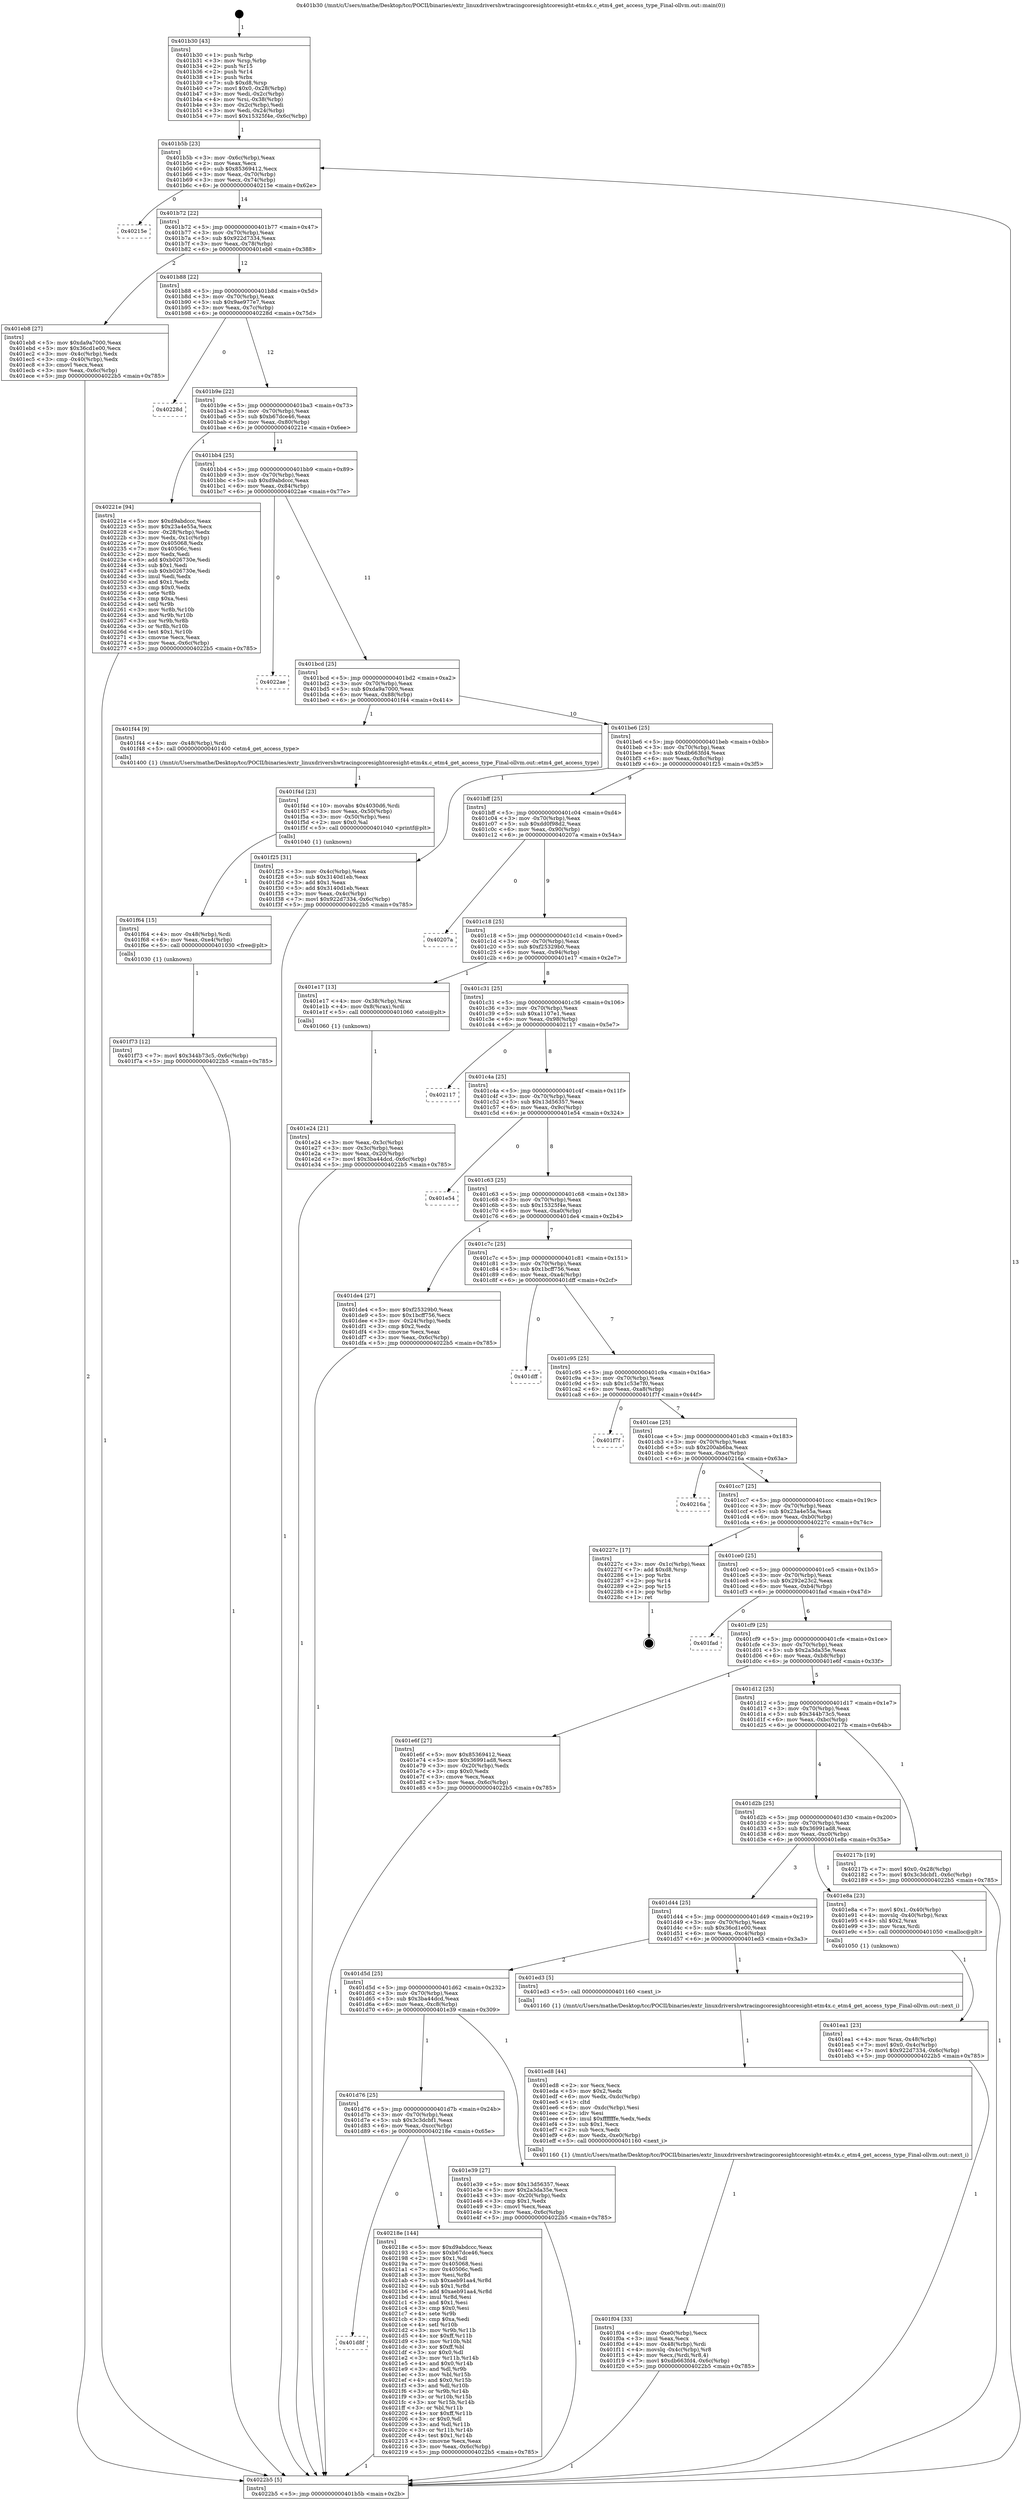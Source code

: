 digraph "0x401b30" {
  label = "0x401b30 (/mnt/c/Users/mathe/Desktop/tcc/POCII/binaries/extr_linuxdrivershwtracingcoresightcoresight-etm4x.c_etm4_get_access_type_Final-ollvm.out::main(0))"
  labelloc = "t"
  node[shape=record]

  Entry [label="",width=0.3,height=0.3,shape=circle,fillcolor=black,style=filled]
  "0x401b5b" [label="{
     0x401b5b [23]\l
     | [instrs]\l
     &nbsp;&nbsp;0x401b5b \<+3\>: mov -0x6c(%rbp),%eax\l
     &nbsp;&nbsp;0x401b5e \<+2\>: mov %eax,%ecx\l
     &nbsp;&nbsp;0x401b60 \<+6\>: sub $0x85369412,%ecx\l
     &nbsp;&nbsp;0x401b66 \<+3\>: mov %eax,-0x70(%rbp)\l
     &nbsp;&nbsp;0x401b69 \<+3\>: mov %ecx,-0x74(%rbp)\l
     &nbsp;&nbsp;0x401b6c \<+6\>: je 000000000040215e \<main+0x62e\>\l
  }"]
  "0x40215e" [label="{
     0x40215e\l
  }", style=dashed]
  "0x401b72" [label="{
     0x401b72 [22]\l
     | [instrs]\l
     &nbsp;&nbsp;0x401b72 \<+5\>: jmp 0000000000401b77 \<main+0x47\>\l
     &nbsp;&nbsp;0x401b77 \<+3\>: mov -0x70(%rbp),%eax\l
     &nbsp;&nbsp;0x401b7a \<+5\>: sub $0x922d7334,%eax\l
     &nbsp;&nbsp;0x401b7f \<+3\>: mov %eax,-0x78(%rbp)\l
     &nbsp;&nbsp;0x401b82 \<+6\>: je 0000000000401eb8 \<main+0x388\>\l
  }"]
  Exit [label="",width=0.3,height=0.3,shape=circle,fillcolor=black,style=filled,peripheries=2]
  "0x401eb8" [label="{
     0x401eb8 [27]\l
     | [instrs]\l
     &nbsp;&nbsp;0x401eb8 \<+5\>: mov $0xda9a7000,%eax\l
     &nbsp;&nbsp;0x401ebd \<+5\>: mov $0x36cd1e00,%ecx\l
     &nbsp;&nbsp;0x401ec2 \<+3\>: mov -0x4c(%rbp),%edx\l
     &nbsp;&nbsp;0x401ec5 \<+3\>: cmp -0x40(%rbp),%edx\l
     &nbsp;&nbsp;0x401ec8 \<+3\>: cmovl %ecx,%eax\l
     &nbsp;&nbsp;0x401ecb \<+3\>: mov %eax,-0x6c(%rbp)\l
     &nbsp;&nbsp;0x401ece \<+5\>: jmp 00000000004022b5 \<main+0x785\>\l
  }"]
  "0x401b88" [label="{
     0x401b88 [22]\l
     | [instrs]\l
     &nbsp;&nbsp;0x401b88 \<+5\>: jmp 0000000000401b8d \<main+0x5d\>\l
     &nbsp;&nbsp;0x401b8d \<+3\>: mov -0x70(%rbp),%eax\l
     &nbsp;&nbsp;0x401b90 \<+5\>: sub $0x9ae977e7,%eax\l
     &nbsp;&nbsp;0x401b95 \<+3\>: mov %eax,-0x7c(%rbp)\l
     &nbsp;&nbsp;0x401b98 \<+6\>: je 000000000040228d \<main+0x75d\>\l
  }"]
  "0x401d8f" [label="{
     0x401d8f\l
  }", style=dashed]
  "0x40228d" [label="{
     0x40228d\l
  }", style=dashed]
  "0x401b9e" [label="{
     0x401b9e [22]\l
     | [instrs]\l
     &nbsp;&nbsp;0x401b9e \<+5\>: jmp 0000000000401ba3 \<main+0x73\>\l
     &nbsp;&nbsp;0x401ba3 \<+3\>: mov -0x70(%rbp),%eax\l
     &nbsp;&nbsp;0x401ba6 \<+5\>: sub $0xb67dce46,%eax\l
     &nbsp;&nbsp;0x401bab \<+3\>: mov %eax,-0x80(%rbp)\l
     &nbsp;&nbsp;0x401bae \<+6\>: je 000000000040221e \<main+0x6ee\>\l
  }"]
  "0x40218e" [label="{
     0x40218e [144]\l
     | [instrs]\l
     &nbsp;&nbsp;0x40218e \<+5\>: mov $0xd9abdccc,%eax\l
     &nbsp;&nbsp;0x402193 \<+5\>: mov $0xb67dce46,%ecx\l
     &nbsp;&nbsp;0x402198 \<+2\>: mov $0x1,%dl\l
     &nbsp;&nbsp;0x40219a \<+7\>: mov 0x405068,%esi\l
     &nbsp;&nbsp;0x4021a1 \<+7\>: mov 0x40506c,%edi\l
     &nbsp;&nbsp;0x4021a8 \<+3\>: mov %esi,%r8d\l
     &nbsp;&nbsp;0x4021ab \<+7\>: sub $0xaeb91aa4,%r8d\l
     &nbsp;&nbsp;0x4021b2 \<+4\>: sub $0x1,%r8d\l
     &nbsp;&nbsp;0x4021b6 \<+7\>: add $0xaeb91aa4,%r8d\l
     &nbsp;&nbsp;0x4021bd \<+4\>: imul %r8d,%esi\l
     &nbsp;&nbsp;0x4021c1 \<+3\>: and $0x1,%esi\l
     &nbsp;&nbsp;0x4021c4 \<+3\>: cmp $0x0,%esi\l
     &nbsp;&nbsp;0x4021c7 \<+4\>: sete %r9b\l
     &nbsp;&nbsp;0x4021cb \<+3\>: cmp $0xa,%edi\l
     &nbsp;&nbsp;0x4021ce \<+4\>: setl %r10b\l
     &nbsp;&nbsp;0x4021d2 \<+3\>: mov %r9b,%r11b\l
     &nbsp;&nbsp;0x4021d5 \<+4\>: xor $0xff,%r11b\l
     &nbsp;&nbsp;0x4021d9 \<+3\>: mov %r10b,%bl\l
     &nbsp;&nbsp;0x4021dc \<+3\>: xor $0xff,%bl\l
     &nbsp;&nbsp;0x4021df \<+3\>: xor $0x0,%dl\l
     &nbsp;&nbsp;0x4021e2 \<+3\>: mov %r11b,%r14b\l
     &nbsp;&nbsp;0x4021e5 \<+4\>: and $0x0,%r14b\l
     &nbsp;&nbsp;0x4021e9 \<+3\>: and %dl,%r9b\l
     &nbsp;&nbsp;0x4021ec \<+3\>: mov %bl,%r15b\l
     &nbsp;&nbsp;0x4021ef \<+4\>: and $0x0,%r15b\l
     &nbsp;&nbsp;0x4021f3 \<+3\>: and %dl,%r10b\l
     &nbsp;&nbsp;0x4021f6 \<+3\>: or %r9b,%r14b\l
     &nbsp;&nbsp;0x4021f9 \<+3\>: or %r10b,%r15b\l
     &nbsp;&nbsp;0x4021fc \<+3\>: xor %r15b,%r14b\l
     &nbsp;&nbsp;0x4021ff \<+3\>: or %bl,%r11b\l
     &nbsp;&nbsp;0x402202 \<+4\>: xor $0xff,%r11b\l
     &nbsp;&nbsp;0x402206 \<+3\>: or $0x0,%dl\l
     &nbsp;&nbsp;0x402209 \<+3\>: and %dl,%r11b\l
     &nbsp;&nbsp;0x40220c \<+3\>: or %r11b,%r14b\l
     &nbsp;&nbsp;0x40220f \<+4\>: test $0x1,%r14b\l
     &nbsp;&nbsp;0x402213 \<+3\>: cmovne %ecx,%eax\l
     &nbsp;&nbsp;0x402216 \<+3\>: mov %eax,-0x6c(%rbp)\l
     &nbsp;&nbsp;0x402219 \<+5\>: jmp 00000000004022b5 \<main+0x785\>\l
  }"]
  "0x40221e" [label="{
     0x40221e [94]\l
     | [instrs]\l
     &nbsp;&nbsp;0x40221e \<+5\>: mov $0xd9abdccc,%eax\l
     &nbsp;&nbsp;0x402223 \<+5\>: mov $0x23a4e55a,%ecx\l
     &nbsp;&nbsp;0x402228 \<+3\>: mov -0x28(%rbp),%edx\l
     &nbsp;&nbsp;0x40222b \<+3\>: mov %edx,-0x1c(%rbp)\l
     &nbsp;&nbsp;0x40222e \<+7\>: mov 0x405068,%edx\l
     &nbsp;&nbsp;0x402235 \<+7\>: mov 0x40506c,%esi\l
     &nbsp;&nbsp;0x40223c \<+2\>: mov %edx,%edi\l
     &nbsp;&nbsp;0x40223e \<+6\>: add $0xb026730e,%edi\l
     &nbsp;&nbsp;0x402244 \<+3\>: sub $0x1,%edi\l
     &nbsp;&nbsp;0x402247 \<+6\>: sub $0xb026730e,%edi\l
     &nbsp;&nbsp;0x40224d \<+3\>: imul %edi,%edx\l
     &nbsp;&nbsp;0x402250 \<+3\>: and $0x1,%edx\l
     &nbsp;&nbsp;0x402253 \<+3\>: cmp $0x0,%edx\l
     &nbsp;&nbsp;0x402256 \<+4\>: sete %r8b\l
     &nbsp;&nbsp;0x40225a \<+3\>: cmp $0xa,%esi\l
     &nbsp;&nbsp;0x40225d \<+4\>: setl %r9b\l
     &nbsp;&nbsp;0x402261 \<+3\>: mov %r8b,%r10b\l
     &nbsp;&nbsp;0x402264 \<+3\>: and %r9b,%r10b\l
     &nbsp;&nbsp;0x402267 \<+3\>: xor %r9b,%r8b\l
     &nbsp;&nbsp;0x40226a \<+3\>: or %r8b,%r10b\l
     &nbsp;&nbsp;0x40226d \<+4\>: test $0x1,%r10b\l
     &nbsp;&nbsp;0x402271 \<+3\>: cmovne %ecx,%eax\l
     &nbsp;&nbsp;0x402274 \<+3\>: mov %eax,-0x6c(%rbp)\l
     &nbsp;&nbsp;0x402277 \<+5\>: jmp 00000000004022b5 \<main+0x785\>\l
  }"]
  "0x401bb4" [label="{
     0x401bb4 [25]\l
     | [instrs]\l
     &nbsp;&nbsp;0x401bb4 \<+5\>: jmp 0000000000401bb9 \<main+0x89\>\l
     &nbsp;&nbsp;0x401bb9 \<+3\>: mov -0x70(%rbp),%eax\l
     &nbsp;&nbsp;0x401bbc \<+5\>: sub $0xd9abdccc,%eax\l
     &nbsp;&nbsp;0x401bc1 \<+6\>: mov %eax,-0x84(%rbp)\l
     &nbsp;&nbsp;0x401bc7 \<+6\>: je 00000000004022ae \<main+0x77e\>\l
  }"]
  "0x401f73" [label="{
     0x401f73 [12]\l
     | [instrs]\l
     &nbsp;&nbsp;0x401f73 \<+7\>: movl $0x344b73c5,-0x6c(%rbp)\l
     &nbsp;&nbsp;0x401f7a \<+5\>: jmp 00000000004022b5 \<main+0x785\>\l
  }"]
  "0x4022ae" [label="{
     0x4022ae\l
  }", style=dashed]
  "0x401bcd" [label="{
     0x401bcd [25]\l
     | [instrs]\l
     &nbsp;&nbsp;0x401bcd \<+5\>: jmp 0000000000401bd2 \<main+0xa2\>\l
     &nbsp;&nbsp;0x401bd2 \<+3\>: mov -0x70(%rbp),%eax\l
     &nbsp;&nbsp;0x401bd5 \<+5\>: sub $0xda9a7000,%eax\l
     &nbsp;&nbsp;0x401bda \<+6\>: mov %eax,-0x88(%rbp)\l
     &nbsp;&nbsp;0x401be0 \<+6\>: je 0000000000401f44 \<main+0x414\>\l
  }"]
  "0x401f64" [label="{
     0x401f64 [15]\l
     | [instrs]\l
     &nbsp;&nbsp;0x401f64 \<+4\>: mov -0x48(%rbp),%rdi\l
     &nbsp;&nbsp;0x401f68 \<+6\>: mov %eax,-0xe4(%rbp)\l
     &nbsp;&nbsp;0x401f6e \<+5\>: call 0000000000401030 \<free@plt\>\l
     | [calls]\l
     &nbsp;&nbsp;0x401030 \{1\} (unknown)\l
  }"]
  "0x401f44" [label="{
     0x401f44 [9]\l
     | [instrs]\l
     &nbsp;&nbsp;0x401f44 \<+4\>: mov -0x48(%rbp),%rdi\l
     &nbsp;&nbsp;0x401f48 \<+5\>: call 0000000000401400 \<etm4_get_access_type\>\l
     | [calls]\l
     &nbsp;&nbsp;0x401400 \{1\} (/mnt/c/Users/mathe/Desktop/tcc/POCII/binaries/extr_linuxdrivershwtracingcoresightcoresight-etm4x.c_etm4_get_access_type_Final-ollvm.out::etm4_get_access_type)\l
  }"]
  "0x401be6" [label="{
     0x401be6 [25]\l
     | [instrs]\l
     &nbsp;&nbsp;0x401be6 \<+5\>: jmp 0000000000401beb \<main+0xbb\>\l
     &nbsp;&nbsp;0x401beb \<+3\>: mov -0x70(%rbp),%eax\l
     &nbsp;&nbsp;0x401bee \<+5\>: sub $0xdb663fd4,%eax\l
     &nbsp;&nbsp;0x401bf3 \<+6\>: mov %eax,-0x8c(%rbp)\l
     &nbsp;&nbsp;0x401bf9 \<+6\>: je 0000000000401f25 \<main+0x3f5\>\l
  }"]
  "0x401f4d" [label="{
     0x401f4d [23]\l
     | [instrs]\l
     &nbsp;&nbsp;0x401f4d \<+10\>: movabs $0x4030d6,%rdi\l
     &nbsp;&nbsp;0x401f57 \<+3\>: mov %eax,-0x50(%rbp)\l
     &nbsp;&nbsp;0x401f5a \<+3\>: mov -0x50(%rbp),%esi\l
     &nbsp;&nbsp;0x401f5d \<+2\>: mov $0x0,%al\l
     &nbsp;&nbsp;0x401f5f \<+5\>: call 0000000000401040 \<printf@plt\>\l
     | [calls]\l
     &nbsp;&nbsp;0x401040 \{1\} (unknown)\l
  }"]
  "0x401f25" [label="{
     0x401f25 [31]\l
     | [instrs]\l
     &nbsp;&nbsp;0x401f25 \<+3\>: mov -0x4c(%rbp),%eax\l
     &nbsp;&nbsp;0x401f28 \<+5\>: sub $0x3140d1eb,%eax\l
     &nbsp;&nbsp;0x401f2d \<+3\>: add $0x1,%eax\l
     &nbsp;&nbsp;0x401f30 \<+5\>: add $0x3140d1eb,%eax\l
     &nbsp;&nbsp;0x401f35 \<+3\>: mov %eax,-0x4c(%rbp)\l
     &nbsp;&nbsp;0x401f38 \<+7\>: movl $0x922d7334,-0x6c(%rbp)\l
     &nbsp;&nbsp;0x401f3f \<+5\>: jmp 00000000004022b5 \<main+0x785\>\l
  }"]
  "0x401bff" [label="{
     0x401bff [25]\l
     | [instrs]\l
     &nbsp;&nbsp;0x401bff \<+5\>: jmp 0000000000401c04 \<main+0xd4\>\l
     &nbsp;&nbsp;0x401c04 \<+3\>: mov -0x70(%rbp),%eax\l
     &nbsp;&nbsp;0x401c07 \<+5\>: sub $0xdd0f98d2,%eax\l
     &nbsp;&nbsp;0x401c0c \<+6\>: mov %eax,-0x90(%rbp)\l
     &nbsp;&nbsp;0x401c12 \<+6\>: je 000000000040207a \<main+0x54a\>\l
  }"]
  "0x401f04" [label="{
     0x401f04 [33]\l
     | [instrs]\l
     &nbsp;&nbsp;0x401f04 \<+6\>: mov -0xe0(%rbp),%ecx\l
     &nbsp;&nbsp;0x401f0a \<+3\>: imul %eax,%ecx\l
     &nbsp;&nbsp;0x401f0d \<+4\>: mov -0x48(%rbp),%rdi\l
     &nbsp;&nbsp;0x401f11 \<+4\>: movslq -0x4c(%rbp),%r8\l
     &nbsp;&nbsp;0x401f15 \<+4\>: mov %ecx,(%rdi,%r8,4)\l
     &nbsp;&nbsp;0x401f19 \<+7\>: movl $0xdb663fd4,-0x6c(%rbp)\l
     &nbsp;&nbsp;0x401f20 \<+5\>: jmp 00000000004022b5 \<main+0x785\>\l
  }"]
  "0x40207a" [label="{
     0x40207a\l
  }", style=dashed]
  "0x401c18" [label="{
     0x401c18 [25]\l
     | [instrs]\l
     &nbsp;&nbsp;0x401c18 \<+5\>: jmp 0000000000401c1d \<main+0xed\>\l
     &nbsp;&nbsp;0x401c1d \<+3\>: mov -0x70(%rbp),%eax\l
     &nbsp;&nbsp;0x401c20 \<+5\>: sub $0xf25329b0,%eax\l
     &nbsp;&nbsp;0x401c25 \<+6\>: mov %eax,-0x94(%rbp)\l
     &nbsp;&nbsp;0x401c2b \<+6\>: je 0000000000401e17 \<main+0x2e7\>\l
  }"]
  "0x401ed8" [label="{
     0x401ed8 [44]\l
     | [instrs]\l
     &nbsp;&nbsp;0x401ed8 \<+2\>: xor %ecx,%ecx\l
     &nbsp;&nbsp;0x401eda \<+5\>: mov $0x2,%edx\l
     &nbsp;&nbsp;0x401edf \<+6\>: mov %edx,-0xdc(%rbp)\l
     &nbsp;&nbsp;0x401ee5 \<+1\>: cltd\l
     &nbsp;&nbsp;0x401ee6 \<+6\>: mov -0xdc(%rbp),%esi\l
     &nbsp;&nbsp;0x401eec \<+2\>: idiv %esi\l
     &nbsp;&nbsp;0x401eee \<+6\>: imul $0xfffffffe,%edx,%edx\l
     &nbsp;&nbsp;0x401ef4 \<+3\>: sub $0x1,%ecx\l
     &nbsp;&nbsp;0x401ef7 \<+2\>: sub %ecx,%edx\l
     &nbsp;&nbsp;0x401ef9 \<+6\>: mov %edx,-0xe0(%rbp)\l
     &nbsp;&nbsp;0x401eff \<+5\>: call 0000000000401160 \<next_i\>\l
     | [calls]\l
     &nbsp;&nbsp;0x401160 \{1\} (/mnt/c/Users/mathe/Desktop/tcc/POCII/binaries/extr_linuxdrivershwtracingcoresightcoresight-etm4x.c_etm4_get_access_type_Final-ollvm.out::next_i)\l
  }"]
  "0x401e17" [label="{
     0x401e17 [13]\l
     | [instrs]\l
     &nbsp;&nbsp;0x401e17 \<+4\>: mov -0x38(%rbp),%rax\l
     &nbsp;&nbsp;0x401e1b \<+4\>: mov 0x8(%rax),%rdi\l
     &nbsp;&nbsp;0x401e1f \<+5\>: call 0000000000401060 \<atoi@plt\>\l
     | [calls]\l
     &nbsp;&nbsp;0x401060 \{1\} (unknown)\l
  }"]
  "0x401c31" [label="{
     0x401c31 [25]\l
     | [instrs]\l
     &nbsp;&nbsp;0x401c31 \<+5\>: jmp 0000000000401c36 \<main+0x106\>\l
     &nbsp;&nbsp;0x401c36 \<+3\>: mov -0x70(%rbp),%eax\l
     &nbsp;&nbsp;0x401c39 \<+5\>: sub $0xa1107e1,%eax\l
     &nbsp;&nbsp;0x401c3e \<+6\>: mov %eax,-0x98(%rbp)\l
     &nbsp;&nbsp;0x401c44 \<+6\>: je 0000000000402117 \<main+0x5e7\>\l
  }"]
  "0x401ea1" [label="{
     0x401ea1 [23]\l
     | [instrs]\l
     &nbsp;&nbsp;0x401ea1 \<+4\>: mov %rax,-0x48(%rbp)\l
     &nbsp;&nbsp;0x401ea5 \<+7\>: movl $0x0,-0x4c(%rbp)\l
     &nbsp;&nbsp;0x401eac \<+7\>: movl $0x922d7334,-0x6c(%rbp)\l
     &nbsp;&nbsp;0x401eb3 \<+5\>: jmp 00000000004022b5 \<main+0x785\>\l
  }"]
  "0x402117" [label="{
     0x402117\l
  }", style=dashed]
  "0x401c4a" [label="{
     0x401c4a [25]\l
     | [instrs]\l
     &nbsp;&nbsp;0x401c4a \<+5\>: jmp 0000000000401c4f \<main+0x11f\>\l
     &nbsp;&nbsp;0x401c4f \<+3\>: mov -0x70(%rbp),%eax\l
     &nbsp;&nbsp;0x401c52 \<+5\>: sub $0x13d56357,%eax\l
     &nbsp;&nbsp;0x401c57 \<+6\>: mov %eax,-0x9c(%rbp)\l
     &nbsp;&nbsp;0x401c5d \<+6\>: je 0000000000401e54 \<main+0x324\>\l
  }"]
  "0x401d76" [label="{
     0x401d76 [25]\l
     | [instrs]\l
     &nbsp;&nbsp;0x401d76 \<+5\>: jmp 0000000000401d7b \<main+0x24b\>\l
     &nbsp;&nbsp;0x401d7b \<+3\>: mov -0x70(%rbp),%eax\l
     &nbsp;&nbsp;0x401d7e \<+5\>: sub $0x3c3dcbf1,%eax\l
     &nbsp;&nbsp;0x401d83 \<+6\>: mov %eax,-0xcc(%rbp)\l
     &nbsp;&nbsp;0x401d89 \<+6\>: je 000000000040218e \<main+0x65e\>\l
  }"]
  "0x401e54" [label="{
     0x401e54\l
  }", style=dashed]
  "0x401c63" [label="{
     0x401c63 [25]\l
     | [instrs]\l
     &nbsp;&nbsp;0x401c63 \<+5\>: jmp 0000000000401c68 \<main+0x138\>\l
     &nbsp;&nbsp;0x401c68 \<+3\>: mov -0x70(%rbp),%eax\l
     &nbsp;&nbsp;0x401c6b \<+5\>: sub $0x15325f4e,%eax\l
     &nbsp;&nbsp;0x401c70 \<+6\>: mov %eax,-0xa0(%rbp)\l
     &nbsp;&nbsp;0x401c76 \<+6\>: je 0000000000401de4 \<main+0x2b4\>\l
  }"]
  "0x401e39" [label="{
     0x401e39 [27]\l
     | [instrs]\l
     &nbsp;&nbsp;0x401e39 \<+5\>: mov $0x13d56357,%eax\l
     &nbsp;&nbsp;0x401e3e \<+5\>: mov $0x2a3da35e,%ecx\l
     &nbsp;&nbsp;0x401e43 \<+3\>: mov -0x20(%rbp),%edx\l
     &nbsp;&nbsp;0x401e46 \<+3\>: cmp $0x1,%edx\l
     &nbsp;&nbsp;0x401e49 \<+3\>: cmovl %ecx,%eax\l
     &nbsp;&nbsp;0x401e4c \<+3\>: mov %eax,-0x6c(%rbp)\l
     &nbsp;&nbsp;0x401e4f \<+5\>: jmp 00000000004022b5 \<main+0x785\>\l
  }"]
  "0x401de4" [label="{
     0x401de4 [27]\l
     | [instrs]\l
     &nbsp;&nbsp;0x401de4 \<+5\>: mov $0xf25329b0,%eax\l
     &nbsp;&nbsp;0x401de9 \<+5\>: mov $0x1bcff756,%ecx\l
     &nbsp;&nbsp;0x401dee \<+3\>: mov -0x24(%rbp),%edx\l
     &nbsp;&nbsp;0x401df1 \<+3\>: cmp $0x2,%edx\l
     &nbsp;&nbsp;0x401df4 \<+3\>: cmovne %ecx,%eax\l
     &nbsp;&nbsp;0x401df7 \<+3\>: mov %eax,-0x6c(%rbp)\l
     &nbsp;&nbsp;0x401dfa \<+5\>: jmp 00000000004022b5 \<main+0x785\>\l
  }"]
  "0x401c7c" [label="{
     0x401c7c [25]\l
     | [instrs]\l
     &nbsp;&nbsp;0x401c7c \<+5\>: jmp 0000000000401c81 \<main+0x151\>\l
     &nbsp;&nbsp;0x401c81 \<+3\>: mov -0x70(%rbp),%eax\l
     &nbsp;&nbsp;0x401c84 \<+5\>: sub $0x1bcff756,%eax\l
     &nbsp;&nbsp;0x401c89 \<+6\>: mov %eax,-0xa4(%rbp)\l
     &nbsp;&nbsp;0x401c8f \<+6\>: je 0000000000401dff \<main+0x2cf\>\l
  }"]
  "0x4022b5" [label="{
     0x4022b5 [5]\l
     | [instrs]\l
     &nbsp;&nbsp;0x4022b5 \<+5\>: jmp 0000000000401b5b \<main+0x2b\>\l
  }"]
  "0x401b30" [label="{
     0x401b30 [43]\l
     | [instrs]\l
     &nbsp;&nbsp;0x401b30 \<+1\>: push %rbp\l
     &nbsp;&nbsp;0x401b31 \<+3\>: mov %rsp,%rbp\l
     &nbsp;&nbsp;0x401b34 \<+2\>: push %r15\l
     &nbsp;&nbsp;0x401b36 \<+2\>: push %r14\l
     &nbsp;&nbsp;0x401b38 \<+1\>: push %rbx\l
     &nbsp;&nbsp;0x401b39 \<+7\>: sub $0xd8,%rsp\l
     &nbsp;&nbsp;0x401b40 \<+7\>: movl $0x0,-0x28(%rbp)\l
     &nbsp;&nbsp;0x401b47 \<+3\>: mov %edi,-0x2c(%rbp)\l
     &nbsp;&nbsp;0x401b4a \<+4\>: mov %rsi,-0x38(%rbp)\l
     &nbsp;&nbsp;0x401b4e \<+3\>: mov -0x2c(%rbp),%edi\l
     &nbsp;&nbsp;0x401b51 \<+3\>: mov %edi,-0x24(%rbp)\l
     &nbsp;&nbsp;0x401b54 \<+7\>: movl $0x15325f4e,-0x6c(%rbp)\l
  }"]
  "0x401e24" [label="{
     0x401e24 [21]\l
     | [instrs]\l
     &nbsp;&nbsp;0x401e24 \<+3\>: mov %eax,-0x3c(%rbp)\l
     &nbsp;&nbsp;0x401e27 \<+3\>: mov -0x3c(%rbp),%eax\l
     &nbsp;&nbsp;0x401e2a \<+3\>: mov %eax,-0x20(%rbp)\l
     &nbsp;&nbsp;0x401e2d \<+7\>: movl $0x3ba44dcd,-0x6c(%rbp)\l
     &nbsp;&nbsp;0x401e34 \<+5\>: jmp 00000000004022b5 \<main+0x785\>\l
  }"]
  "0x401d5d" [label="{
     0x401d5d [25]\l
     | [instrs]\l
     &nbsp;&nbsp;0x401d5d \<+5\>: jmp 0000000000401d62 \<main+0x232\>\l
     &nbsp;&nbsp;0x401d62 \<+3\>: mov -0x70(%rbp),%eax\l
     &nbsp;&nbsp;0x401d65 \<+5\>: sub $0x3ba44dcd,%eax\l
     &nbsp;&nbsp;0x401d6a \<+6\>: mov %eax,-0xc8(%rbp)\l
     &nbsp;&nbsp;0x401d70 \<+6\>: je 0000000000401e39 \<main+0x309\>\l
  }"]
  "0x401dff" [label="{
     0x401dff\l
  }", style=dashed]
  "0x401c95" [label="{
     0x401c95 [25]\l
     | [instrs]\l
     &nbsp;&nbsp;0x401c95 \<+5\>: jmp 0000000000401c9a \<main+0x16a\>\l
     &nbsp;&nbsp;0x401c9a \<+3\>: mov -0x70(%rbp),%eax\l
     &nbsp;&nbsp;0x401c9d \<+5\>: sub $0x1c53e7f0,%eax\l
     &nbsp;&nbsp;0x401ca2 \<+6\>: mov %eax,-0xa8(%rbp)\l
     &nbsp;&nbsp;0x401ca8 \<+6\>: je 0000000000401f7f \<main+0x44f\>\l
  }"]
  "0x401ed3" [label="{
     0x401ed3 [5]\l
     | [instrs]\l
     &nbsp;&nbsp;0x401ed3 \<+5\>: call 0000000000401160 \<next_i\>\l
     | [calls]\l
     &nbsp;&nbsp;0x401160 \{1\} (/mnt/c/Users/mathe/Desktop/tcc/POCII/binaries/extr_linuxdrivershwtracingcoresightcoresight-etm4x.c_etm4_get_access_type_Final-ollvm.out::next_i)\l
  }"]
  "0x401f7f" [label="{
     0x401f7f\l
  }", style=dashed]
  "0x401cae" [label="{
     0x401cae [25]\l
     | [instrs]\l
     &nbsp;&nbsp;0x401cae \<+5\>: jmp 0000000000401cb3 \<main+0x183\>\l
     &nbsp;&nbsp;0x401cb3 \<+3\>: mov -0x70(%rbp),%eax\l
     &nbsp;&nbsp;0x401cb6 \<+5\>: sub $0x200ab6ba,%eax\l
     &nbsp;&nbsp;0x401cbb \<+6\>: mov %eax,-0xac(%rbp)\l
     &nbsp;&nbsp;0x401cc1 \<+6\>: je 000000000040216a \<main+0x63a\>\l
  }"]
  "0x401d44" [label="{
     0x401d44 [25]\l
     | [instrs]\l
     &nbsp;&nbsp;0x401d44 \<+5\>: jmp 0000000000401d49 \<main+0x219\>\l
     &nbsp;&nbsp;0x401d49 \<+3\>: mov -0x70(%rbp),%eax\l
     &nbsp;&nbsp;0x401d4c \<+5\>: sub $0x36cd1e00,%eax\l
     &nbsp;&nbsp;0x401d51 \<+6\>: mov %eax,-0xc4(%rbp)\l
     &nbsp;&nbsp;0x401d57 \<+6\>: je 0000000000401ed3 \<main+0x3a3\>\l
  }"]
  "0x40216a" [label="{
     0x40216a\l
  }", style=dashed]
  "0x401cc7" [label="{
     0x401cc7 [25]\l
     | [instrs]\l
     &nbsp;&nbsp;0x401cc7 \<+5\>: jmp 0000000000401ccc \<main+0x19c\>\l
     &nbsp;&nbsp;0x401ccc \<+3\>: mov -0x70(%rbp),%eax\l
     &nbsp;&nbsp;0x401ccf \<+5\>: sub $0x23a4e55a,%eax\l
     &nbsp;&nbsp;0x401cd4 \<+6\>: mov %eax,-0xb0(%rbp)\l
     &nbsp;&nbsp;0x401cda \<+6\>: je 000000000040227c \<main+0x74c\>\l
  }"]
  "0x401e8a" [label="{
     0x401e8a [23]\l
     | [instrs]\l
     &nbsp;&nbsp;0x401e8a \<+7\>: movl $0x1,-0x40(%rbp)\l
     &nbsp;&nbsp;0x401e91 \<+4\>: movslq -0x40(%rbp),%rax\l
     &nbsp;&nbsp;0x401e95 \<+4\>: shl $0x2,%rax\l
     &nbsp;&nbsp;0x401e99 \<+3\>: mov %rax,%rdi\l
     &nbsp;&nbsp;0x401e9c \<+5\>: call 0000000000401050 \<malloc@plt\>\l
     | [calls]\l
     &nbsp;&nbsp;0x401050 \{1\} (unknown)\l
  }"]
  "0x40227c" [label="{
     0x40227c [17]\l
     | [instrs]\l
     &nbsp;&nbsp;0x40227c \<+3\>: mov -0x1c(%rbp),%eax\l
     &nbsp;&nbsp;0x40227f \<+7\>: add $0xd8,%rsp\l
     &nbsp;&nbsp;0x402286 \<+1\>: pop %rbx\l
     &nbsp;&nbsp;0x402287 \<+2\>: pop %r14\l
     &nbsp;&nbsp;0x402289 \<+2\>: pop %r15\l
     &nbsp;&nbsp;0x40228b \<+1\>: pop %rbp\l
     &nbsp;&nbsp;0x40228c \<+1\>: ret\l
  }"]
  "0x401ce0" [label="{
     0x401ce0 [25]\l
     | [instrs]\l
     &nbsp;&nbsp;0x401ce0 \<+5\>: jmp 0000000000401ce5 \<main+0x1b5\>\l
     &nbsp;&nbsp;0x401ce5 \<+3\>: mov -0x70(%rbp),%eax\l
     &nbsp;&nbsp;0x401ce8 \<+5\>: sub $0x292e23c2,%eax\l
     &nbsp;&nbsp;0x401ced \<+6\>: mov %eax,-0xb4(%rbp)\l
     &nbsp;&nbsp;0x401cf3 \<+6\>: je 0000000000401fad \<main+0x47d\>\l
  }"]
  "0x401d2b" [label="{
     0x401d2b [25]\l
     | [instrs]\l
     &nbsp;&nbsp;0x401d2b \<+5\>: jmp 0000000000401d30 \<main+0x200\>\l
     &nbsp;&nbsp;0x401d30 \<+3\>: mov -0x70(%rbp),%eax\l
     &nbsp;&nbsp;0x401d33 \<+5\>: sub $0x36991ad8,%eax\l
     &nbsp;&nbsp;0x401d38 \<+6\>: mov %eax,-0xc0(%rbp)\l
     &nbsp;&nbsp;0x401d3e \<+6\>: je 0000000000401e8a \<main+0x35a\>\l
  }"]
  "0x401fad" [label="{
     0x401fad\l
  }", style=dashed]
  "0x401cf9" [label="{
     0x401cf9 [25]\l
     | [instrs]\l
     &nbsp;&nbsp;0x401cf9 \<+5\>: jmp 0000000000401cfe \<main+0x1ce\>\l
     &nbsp;&nbsp;0x401cfe \<+3\>: mov -0x70(%rbp),%eax\l
     &nbsp;&nbsp;0x401d01 \<+5\>: sub $0x2a3da35e,%eax\l
     &nbsp;&nbsp;0x401d06 \<+6\>: mov %eax,-0xb8(%rbp)\l
     &nbsp;&nbsp;0x401d0c \<+6\>: je 0000000000401e6f \<main+0x33f\>\l
  }"]
  "0x40217b" [label="{
     0x40217b [19]\l
     | [instrs]\l
     &nbsp;&nbsp;0x40217b \<+7\>: movl $0x0,-0x28(%rbp)\l
     &nbsp;&nbsp;0x402182 \<+7\>: movl $0x3c3dcbf1,-0x6c(%rbp)\l
     &nbsp;&nbsp;0x402189 \<+5\>: jmp 00000000004022b5 \<main+0x785\>\l
  }"]
  "0x401e6f" [label="{
     0x401e6f [27]\l
     | [instrs]\l
     &nbsp;&nbsp;0x401e6f \<+5\>: mov $0x85369412,%eax\l
     &nbsp;&nbsp;0x401e74 \<+5\>: mov $0x36991ad8,%ecx\l
     &nbsp;&nbsp;0x401e79 \<+3\>: mov -0x20(%rbp),%edx\l
     &nbsp;&nbsp;0x401e7c \<+3\>: cmp $0x0,%edx\l
     &nbsp;&nbsp;0x401e7f \<+3\>: cmove %ecx,%eax\l
     &nbsp;&nbsp;0x401e82 \<+3\>: mov %eax,-0x6c(%rbp)\l
     &nbsp;&nbsp;0x401e85 \<+5\>: jmp 00000000004022b5 \<main+0x785\>\l
  }"]
  "0x401d12" [label="{
     0x401d12 [25]\l
     | [instrs]\l
     &nbsp;&nbsp;0x401d12 \<+5\>: jmp 0000000000401d17 \<main+0x1e7\>\l
     &nbsp;&nbsp;0x401d17 \<+3\>: mov -0x70(%rbp),%eax\l
     &nbsp;&nbsp;0x401d1a \<+5\>: sub $0x344b73c5,%eax\l
     &nbsp;&nbsp;0x401d1f \<+6\>: mov %eax,-0xbc(%rbp)\l
     &nbsp;&nbsp;0x401d25 \<+6\>: je 000000000040217b \<main+0x64b\>\l
  }"]
  Entry -> "0x401b30" [label=" 1"]
  "0x401b5b" -> "0x40215e" [label=" 0"]
  "0x401b5b" -> "0x401b72" [label=" 14"]
  "0x40227c" -> Exit [label=" 1"]
  "0x401b72" -> "0x401eb8" [label=" 2"]
  "0x401b72" -> "0x401b88" [label=" 12"]
  "0x40221e" -> "0x4022b5" [label=" 1"]
  "0x401b88" -> "0x40228d" [label=" 0"]
  "0x401b88" -> "0x401b9e" [label=" 12"]
  "0x40218e" -> "0x4022b5" [label=" 1"]
  "0x401b9e" -> "0x40221e" [label=" 1"]
  "0x401b9e" -> "0x401bb4" [label=" 11"]
  "0x401d76" -> "0x401d8f" [label=" 0"]
  "0x401bb4" -> "0x4022ae" [label=" 0"]
  "0x401bb4" -> "0x401bcd" [label=" 11"]
  "0x401d76" -> "0x40218e" [label=" 1"]
  "0x401bcd" -> "0x401f44" [label=" 1"]
  "0x401bcd" -> "0x401be6" [label=" 10"]
  "0x40217b" -> "0x4022b5" [label=" 1"]
  "0x401be6" -> "0x401f25" [label=" 1"]
  "0x401be6" -> "0x401bff" [label=" 9"]
  "0x401f73" -> "0x4022b5" [label=" 1"]
  "0x401bff" -> "0x40207a" [label=" 0"]
  "0x401bff" -> "0x401c18" [label=" 9"]
  "0x401f64" -> "0x401f73" [label=" 1"]
  "0x401c18" -> "0x401e17" [label=" 1"]
  "0x401c18" -> "0x401c31" [label=" 8"]
  "0x401f4d" -> "0x401f64" [label=" 1"]
  "0x401c31" -> "0x402117" [label=" 0"]
  "0x401c31" -> "0x401c4a" [label=" 8"]
  "0x401f44" -> "0x401f4d" [label=" 1"]
  "0x401c4a" -> "0x401e54" [label=" 0"]
  "0x401c4a" -> "0x401c63" [label=" 8"]
  "0x401f25" -> "0x4022b5" [label=" 1"]
  "0x401c63" -> "0x401de4" [label=" 1"]
  "0x401c63" -> "0x401c7c" [label=" 7"]
  "0x401de4" -> "0x4022b5" [label=" 1"]
  "0x401b30" -> "0x401b5b" [label=" 1"]
  "0x4022b5" -> "0x401b5b" [label=" 13"]
  "0x401e17" -> "0x401e24" [label=" 1"]
  "0x401e24" -> "0x4022b5" [label=" 1"]
  "0x401f04" -> "0x4022b5" [label=" 1"]
  "0x401c7c" -> "0x401dff" [label=" 0"]
  "0x401c7c" -> "0x401c95" [label=" 7"]
  "0x401ed3" -> "0x401ed8" [label=" 1"]
  "0x401c95" -> "0x401f7f" [label=" 0"]
  "0x401c95" -> "0x401cae" [label=" 7"]
  "0x401eb8" -> "0x4022b5" [label=" 2"]
  "0x401cae" -> "0x40216a" [label=" 0"]
  "0x401cae" -> "0x401cc7" [label=" 7"]
  "0x401e8a" -> "0x401ea1" [label=" 1"]
  "0x401cc7" -> "0x40227c" [label=" 1"]
  "0x401cc7" -> "0x401ce0" [label=" 6"]
  "0x401e6f" -> "0x4022b5" [label=" 1"]
  "0x401ce0" -> "0x401fad" [label=" 0"]
  "0x401ce0" -> "0x401cf9" [label=" 6"]
  "0x401d5d" -> "0x401d76" [label=" 1"]
  "0x401cf9" -> "0x401e6f" [label=" 1"]
  "0x401cf9" -> "0x401d12" [label=" 5"]
  "0x401d5d" -> "0x401e39" [label=" 1"]
  "0x401d12" -> "0x40217b" [label=" 1"]
  "0x401d12" -> "0x401d2b" [label=" 4"]
  "0x401e39" -> "0x4022b5" [label=" 1"]
  "0x401d2b" -> "0x401e8a" [label=" 1"]
  "0x401d2b" -> "0x401d44" [label=" 3"]
  "0x401ea1" -> "0x4022b5" [label=" 1"]
  "0x401d44" -> "0x401ed3" [label=" 1"]
  "0x401d44" -> "0x401d5d" [label=" 2"]
  "0x401ed8" -> "0x401f04" [label=" 1"]
}
